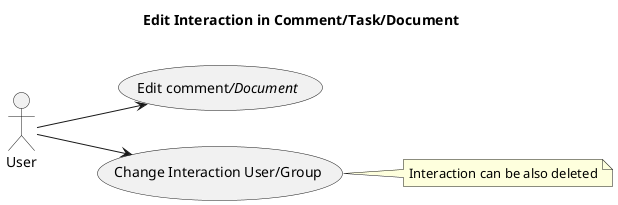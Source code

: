 @startuml
'https://plantuml.com/use-case-diagram
left to right direction
title Edit Interaction in Comment/Task/Document \n

(Edit comment///Document//) as (Use)
(Change Interaction User/Group) as (SelectUser)

User --> (SelectUser)
User --> (Use)

note right of (SelectUser) : Interaction can be also deleted

@enduml